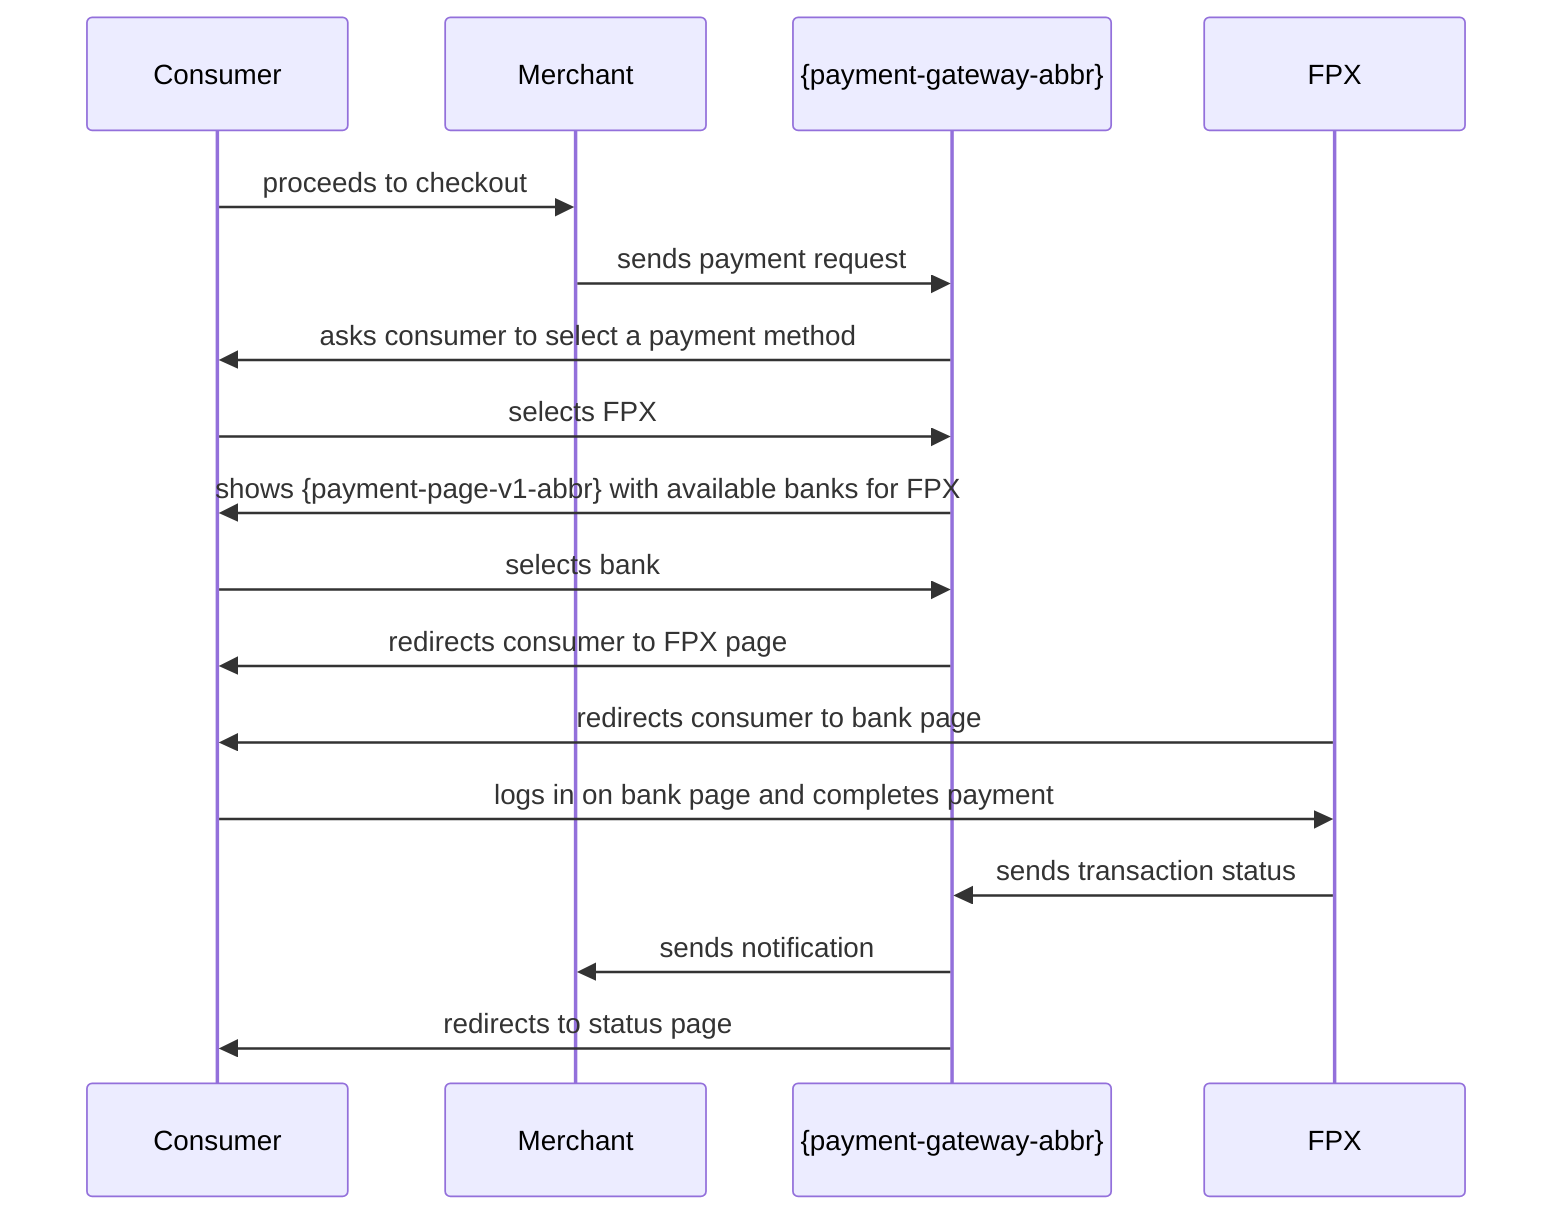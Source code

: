 sequenceDiagram

    participant Consumer

    participant Merchant

    participant {payment-gateway-abbr}

    participant FPX

Consumer->>Merchant: proceeds to checkout

Merchant->>{payment-gateway-abbr}: sends payment request

{payment-gateway-abbr}->>Consumer: asks consumer to select a payment method

Consumer->>{payment-gateway-abbr}: selects FPX

{payment-gateway-abbr}->> Consumer: shows {payment-page-v1-abbr} with available banks for FPX

Consumer->>{payment-gateway-abbr}: selects bank

{payment-gateway-abbr}->>Consumer: redirects consumer to FPX page

FPX->>Consumer: redirects consumer to bank page

Consumer->>FPX: logs in on bank page and completes payment

FPX->>{payment-gateway-abbr}: sends transaction status

{payment-gateway-abbr}->>Merchant: sends notification

{payment-gateway-abbr}->>Consumer: redirects to status page